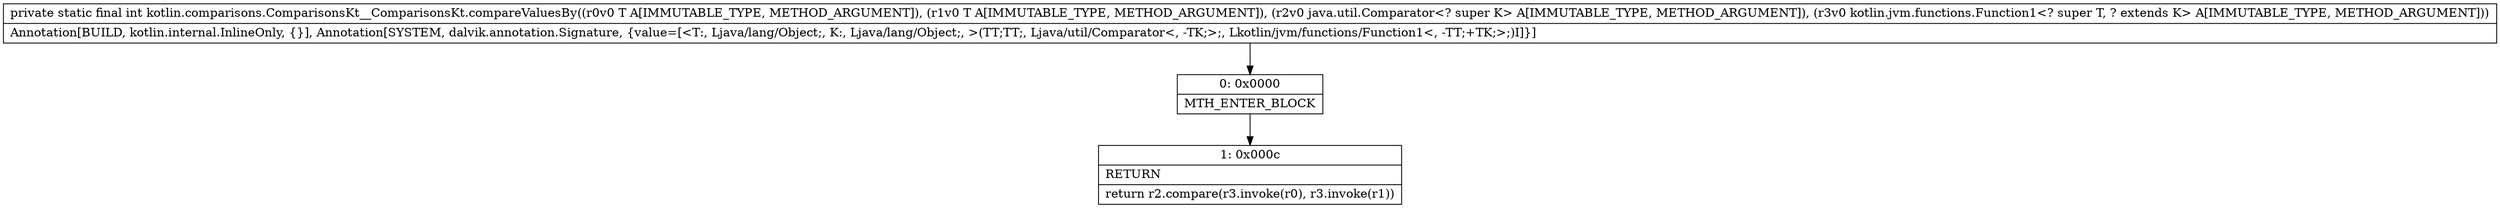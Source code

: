 digraph "CFG forkotlin.comparisons.ComparisonsKt__ComparisonsKt.compareValuesBy(Ljava\/lang\/Object;Ljava\/lang\/Object;Ljava\/util\/Comparator;Lkotlin\/jvm\/functions\/Function1;)I" {
Node_0 [shape=record,label="{0\:\ 0x0000|MTH_ENTER_BLOCK\l}"];
Node_1 [shape=record,label="{1\:\ 0x000c|RETURN\l|return r2.compare(r3.invoke(r0), r3.invoke(r1))\l}"];
MethodNode[shape=record,label="{private static final int kotlin.comparisons.ComparisonsKt__ComparisonsKt.compareValuesBy((r0v0 T A[IMMUTABLE_TYPE, METHOD_ARGUMENT]), (r1v0 T A[IMMUTABLE_TYPE, METHOD_ARGUMENT]), (r2v0 java.util.Comparator\<? super K\> A[IMMUTABLE_TYPE, METHOD_ARGUMENT]), (r3v0 kotlin.jvm.functions.Function1\<? super T, ? extends K\> A[IMMUTABLE_TYPE, METHOD_ARGUMENT]))  | Annotation[BUILD, kotlin.internal.InlineOnly, \{\}], Annotation[SYSTEM, dalvik.annotation.Signature, \{value=[\<T:, Ljava\/lang\/Object;, K:, Ljava\/lang\/Object;, \>(TT;TT;, Ljava\/util\/Comparator\<, \-TK;\>;, Lkotlin\/jvm\/functions\/Function1\<, \-TT;+TK;\>;)I]\}]\l}"];
MethodNode -> Node_0;
Node_0 -> Node_1;
}


